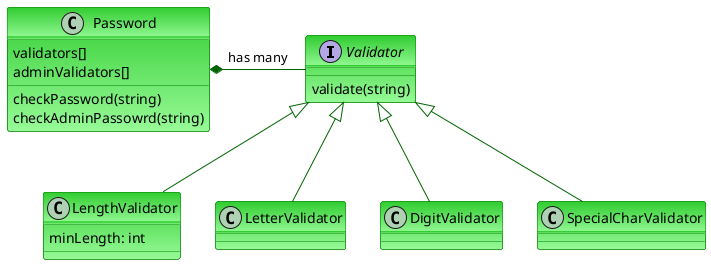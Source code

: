 @startuml
skinparam classBackgroundColor #LimeGreen-PaleGreen
skinparam classBorderColor #Green
skinparam backgroundColor transparent
skinparam arrowColor DarkGreen

interface Validator  {
    validate(string)
}

Validator <|-- LengthValidator
Validator <|-- LetterValidator
Validator <|-- DigitValidator
Validator <|-- SpecialCharValidator

class Password {
    validators[]
    adminValidators[]
    checkPassword(string)
    checkAdminPassowrd(string)
}

class LengthValidator {
    minLength: int
}

Password *- Validator : has many

@enduml
